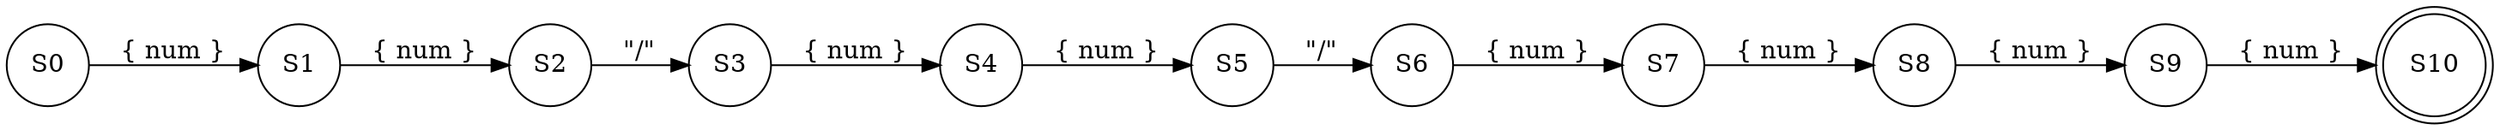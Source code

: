 digraph G{
node [shape=circle];
rankdir =LR;
S0->S1[label="\{ num \}"]
S1->S2[label="\{ num \}"]
S2->S3[label="\"/\""]
S3->S4[label="\{ num \}"]
S4->S5[label="\{ num \}"]
S5->S6[label="\"/\""]
S6->S7[label="\{ num \}"]
S7->S8[label="\{ num \}"]
S8->S9[label="\{ num \}"]
S9->S10[label="\{ num \}"]
S10[shape="doublecircle"]
}
